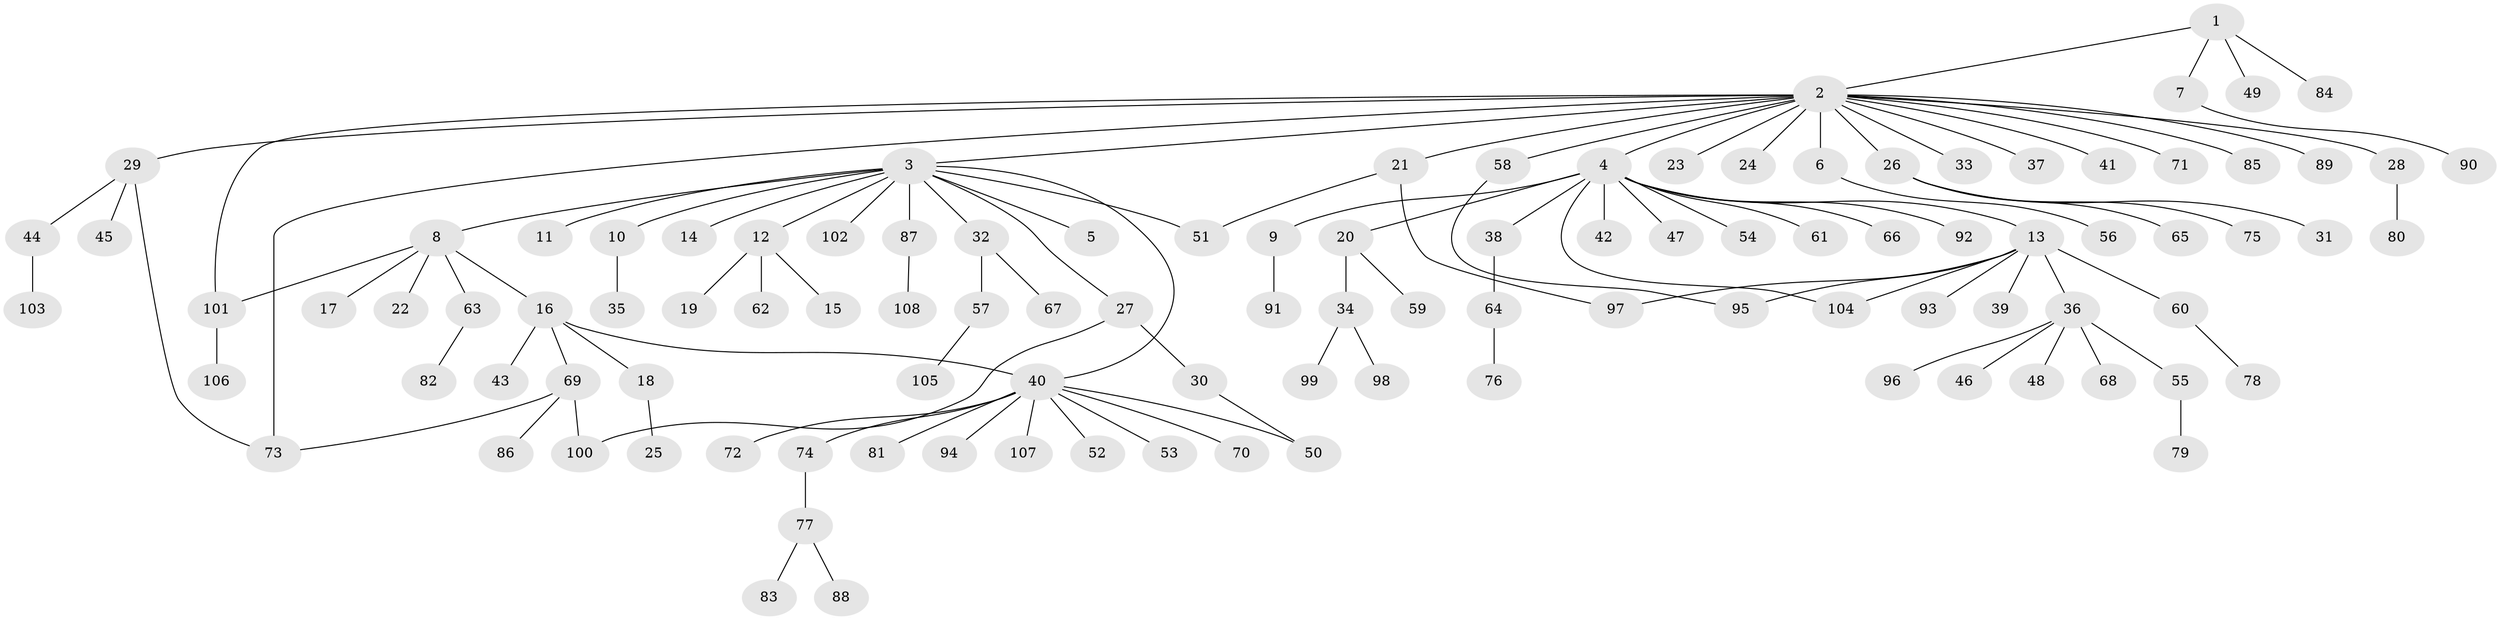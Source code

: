 // coarse degree distribution, {3: 0.08433734939759036, 18: 0.012048192771084338, 13: 0.012048192771084338, 12: 0.012048192771084338, 1: 0.6626506024096386, 5: 0.04819277108433735, 2: 0.13253012048192772, 7: 0.012048192771084338, 4: 0.012048192771084338, 10: 0.012048192771084338}
// Generated by graph-tools (version 1.1) at 2025/51/02/27/25 19:51:55]
// undirected, 108 vertices, 117 edges
graph export_dot {
graph [start="1"]
  node [color=gray90,style=filled];
  1;
  2;
  3;
  4;
  5;
  6;
  7;
  8;
  9;
  10;
  11;
  12;
  13;
  14;
  15;
  16;
  17;
  18;
  19;
  20;
  21;
  22;
  23;
  24;
  25;
  26;
  27;
  28;
  29;
  30;
  31;
  32;
  33;
  34;
  35;
  36;
  37;
  38;
  39;
  40;
  41;
  42;
  43;
  44;
  45;
  46;
  47;
  48;
  49;
  50;
  51;
  52;
  53;
  54;
  55;
  56;
  57;
  58;
  59;
  60;
  61;
  62;
  63;
  64;
  65;
  66;
  67;
  68;
  69;
  70;
  71;
  72;
  73;
  74;
  75;
  76;
  77;
  78;
  79;
  80;
  81;
  82;
  83;
  84;
  85;
  86;
  87;
  88;
  89;
  90;
  91;
  92;
  93;
  94;
  95;
  96;
  97;
  98;
  99;
  100;
  101;
  102;
  103;
  104;
  105;
  106;
  107;
  108;
  1 -- 2;
  1 -- 7;
  1 -- 49;
  1 -- 84;
  2 -- 3;
  2 -- 4;
  2 -- 6;
  2 -- 21;
  2 -- 23;
  2 -- 24;
  2 -- 26;
  2 -- 28;
  2 -- 29;
  2 -- 33;
  2 -- 37;
  2 -- 41;
  2 -- 58;
  2 -- 71;
  2 -- 73;
  2 -- 85;
  2 -- 89;
  2 -- 101;
  3 -- 5;
  3 -- 8;
  3 -- 10;
  3 -- 11;
  3 -- 12;
  3 -- 14;
  3 -- 27;
  3 -- 32;
  3 -- 40;
  3 -- 51;
  3 -- 87;
  3 -- 102;
  4 -- 9;
  4 -- 13;
  4 -- 20;
  4 -- 38;
  4 -- 42;
  4 -- 47;
  4 -- 54;
  4 -- 61;
  4 -- 66;
  4 -- 92;
  4 -- 104;
  6 -- 56;
  7 -- 90;
  8 -- 16;
  8 -- 17;
  8 -- 22;
  8 -- 63;
  8 -- 101;
  9 -- 91;
  10 -- 35;
  12 -- 15;
  12 -- 19;
  12 -- 62;
  13 -- 36;
  13 -- 39;
  13 -- 60;
  13 -- 93;
  13 -- 95;
  13 -- 97;
  13 -- 104;
  16 -- 18;
  16 -- 40;
  16 -- 43;
  16 -- 69;
  18 -- 25;
  20 -- 34;
  20 -- 59;
  21 -- 51;
  21 -- 97;
  26 -- 31;
  26 -- 65;
  26 -- 75;
  27 -- 30;
  27 -- 100;
  28 -- 80;
  29 -- 44;
  29 -- 45;
  29 -- 73;
  30 -- 50;
  32 -- 57;
  32 -- 67;
  34 -- 98;
  34 -- 99;
  36 -- 46;
  36 -- 48;
  36 -- 55;
  36 -- 68;
  36 -- 96;
  38 -- 64;
  40 -- 50;
  40 -- 52;
  40 -- 53;
  40 -- 70;
  40 -- 72;
  40 -- 74;
  40 -- 81;
  40 -- 94;
  40 -- 107;
  44 -- 103;
  55 -- 79;
  57 -- 105;
  58 -- 95;
  60 -- 78;
  63 -- 82;
  64 -- 76;
  69 -- 73;
  69 -- 86;
  69 -- 100;
  74 -- 77;
  77 -- 83;
  77 -- 88;
  87 -- 108;
  101 -- 106;
}
